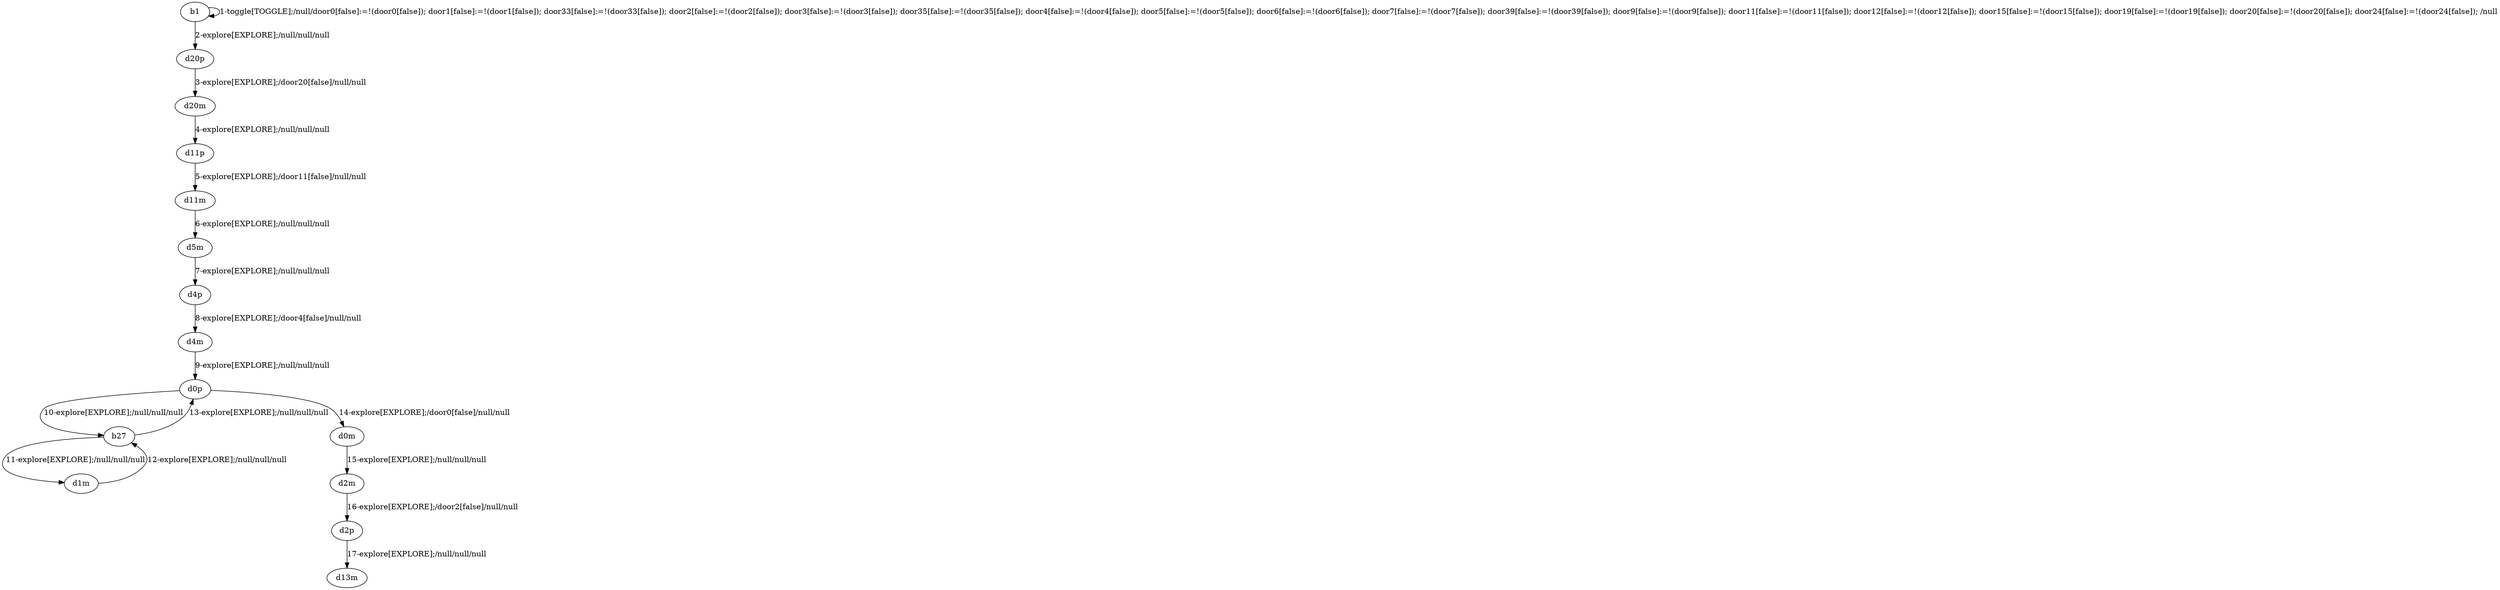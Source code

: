 # Total number of goals covered by this test: 2
# b27 --> d1m
# d1m --> b27

digraph g {
"b1" -> "b1" [label = "1-toggle[TOGGLE];/null/door0[false]:=!(door0[false]); door1[false]:=!(door1[false]); door33[false]:=!(door33[false]); door2[false]:=!(door2[false]); door3[false]:=!(door3[false]); door35[false]:=!(door35[false]); door4[false]:=!(door4[false]); door5[false]:=!(door5[false]); door6[false]:=!(door6[false]); door7[false]:=!(door7[false]); door39[false]:=!(door39[false]); door9[false]:=!(door9[false]); door11[false]:=!(door11[false]); door12[false]:=!(door12[false]); door15[false]:=!(door15[false]); door19[false]:=!(door19[false]); door20[false]:=!(door20[false]); door24[false]:=!(door24[false]); /null"];
"b1" -> "d20p" [label = "2-explore[EXPLORE];/null/null/null"];
"d20p" -> "d20m" [label = "3-explore[EXPLORE];/door20[false]/null/null"];
"d20m" -> "d11p" [label = "4-explore[EXPLORE];/null/null/null"];
"d11p" -> "d11m" [label = "5-explore[EXPLORE];/door11[false]/null/null"];
"d11m" -> "d5m" [label = "6-explore[EXPLORE];/null/null/null"];
"d5m" -> "d4p" [label = "7-explore[EXPLORE];/null/null/null"];
"d4p" -> "d4m" [label = "8-explore[EXPLORE];/door4[false]/null/null"];
"d4m" -> "d0p" [label = "9-explore[EXPLORE];/null/null/null"];
"d0p" -> "b27" [label = "10-explore[EXPLORE];/null/null/null"];
"b27" -> "d1m" [label = "11-explore[EXPLORE];/null/null/null"];
"d1m" -> "b27" [label = "12-explore[EXPLORE];/null/null/null"];
"b27" -> "d0p" [label = "13-explore[EXPLORE];/null/null/null"];
"d0p" -> "d0m" [label = "14-explore[EXPLORE];/door0[false]/null/null"];
"d0m" -> "d2m" [label = "15-explore[EXPLORE];/null/null/null"];
"d2m" -> "d2p" [label = "16-explore[EXPLORE];/door2[false]/null/null"];
"d2p" -> "d13m" [label = "17-explore[EXPLORE];/null/null/null"];
}